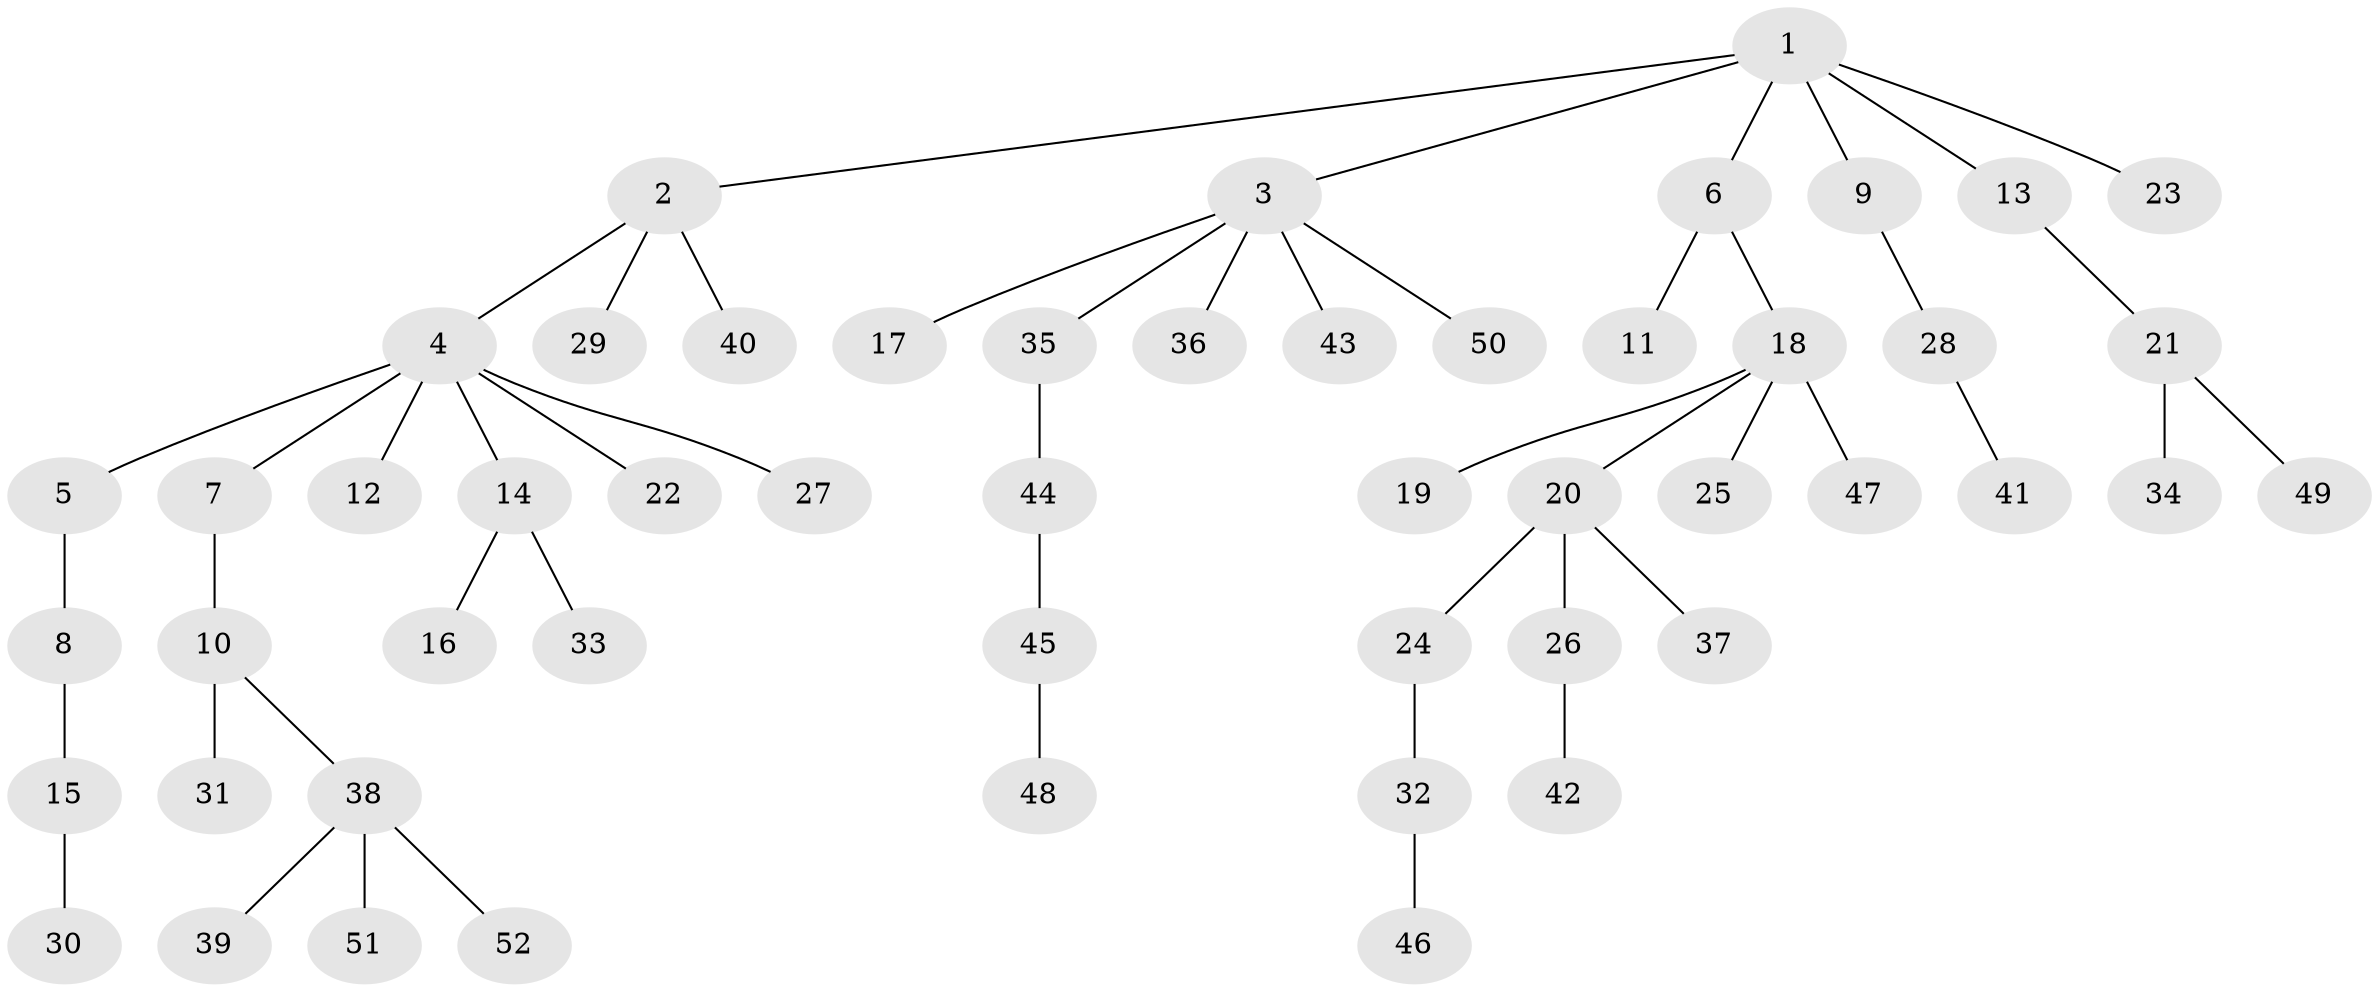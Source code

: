 // Generated by graph-tools (version 1.1) at 2025/02/03/09/25 03:02:26]
// undirected, 52 vertices, 51 edges
graph export_dot {
graph [start="1"]
  node [color=gray90,style=filled];
  1;
  2;
  3;
  4;
  5;
  6;
  7;
  8;
  9;
  10;
  11;
  12;
  13;
  14;
  15;
  16;
  17;
  18;
  19;
  20;
  21;
  22;
  23;
  24;
  25;
  26;
  27;
  28;
  29;
  30;
  31;
  32;
  33;
  34;
  35;
  36;
  37;
  38;
  39;
  40;
  41;
  42;
  43;
  44;
  45;
  46;
  47;
  48;
  49;
  50;
  51;
  52;
  1 -- 2;
  1 -- 3;
  1 -- 6;
  1 -- 9;
  1 -- 13;
  1 -- 23;
  2 -- 4;
  2 -- 29;
  2 -- 40;
  3 -- 17;
  3 -- 35;
  3 -- 36;
  3 -- 43;
  3 -- 50;
  4 -- 5;
  4 -- 7;
  4 -- 12;
  4 -- 14;
  4 -- 22;
  4 -- 27;
  5 -- 8;
  6 -- 11;
  6 -- 18;
  7 -- 10;
  8 -- 15;
  9 -- 28;
  10 -- 31;
  10 -- 38;
  13 -- 21;
  14 -- 16;
  14 -- 33;
  15 -- 30;
  18 -- 19;
  18 -- 20;
  18 -- 25;
  18 -- 47;
  20 -- 24;
  20 -- 26;
  20 -- 37;
  21 -- 34;
  21 -- 49;
  24 -- 32;
  26 -- 42;
  28 -- 41;
  32 -- 46;
  35 -- 44;
  38 -- 39;
  38 -- 51;
  38 -- 52;
  44 -- 45;
  45 -- 48;
}
